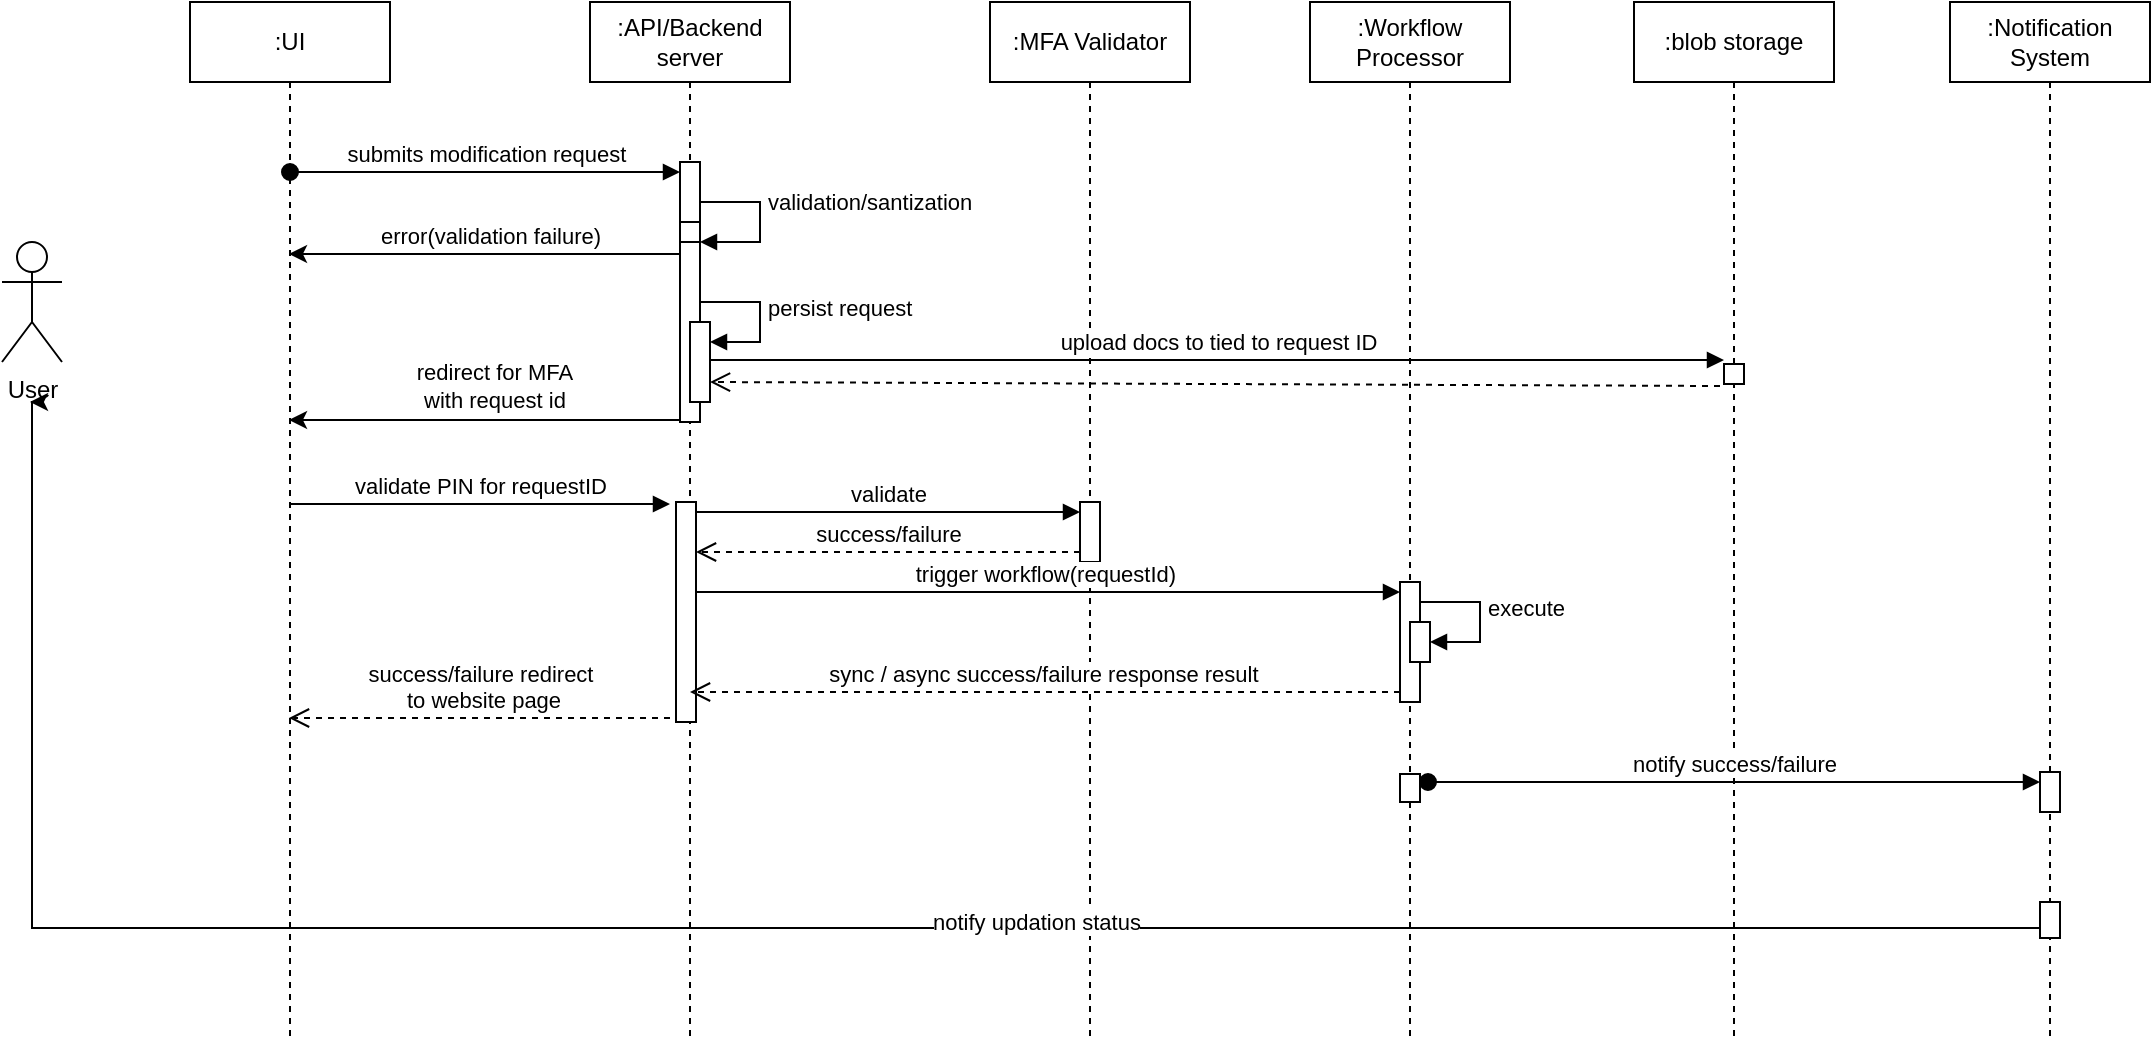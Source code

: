 <?xml version="1.0" encoding="UTF-8"?>
<mxfile version="24.7.14">
  <diagram name="Page-1" id="kVolZarTPUpEbiLgXkwt">
    <mxGraphModel dx="1482" dy="785" grid="1" gridSize="10" guides="1" tooltips="1" connect="1" arrows="1" fold="1" page="1" pageScale="1" pageWidth="850" pageHeight="1100" math="0" shadow="0">
      <root>
        <mxCell id="0" />
        <mxCell id="1" parent="0" />
        <mxCell id="yuIH91TVLukH0DlKHoF1-1" value="User" style="shape=umlActor;verticalLabelPosition=bottom;verticalAlign=top;html=1;outlineConnect=0;" vertex="1" parent="1">
          <mxGeometry x="26" y="200" width="30" height="60" as="geometry" />
        </mxCell>
        <mxCell id="yuIH91TVLukH0DlKHoF1-2" value=":UI" style="shape=umlLifeline;perimeter=lifelinePerimeter;whiteSpace=wrap;html=1;container=1;dropTarget=0;collapsible=0;recursiveResize=0;outlineConnect=0;portConstraint=eastwest;newEdgeStyle={&quot;curved&quot;:0,&quot;rounded&quot;:0};" vertex="1" parent="1">
          <mxGeometry x="120" y="80" width="100" height="520" as="geometry" />
        </mxCell>
        <mxCell id="yuIH91TVLukH0DlKHoF1-5" value=":API/Backend server" style="shape=umlLifeline;perimeter=lifelinePerimeter;whiteSpace=wrap;html=1;container=1;dropTarget=0;collapsible=0;recursiveResize=0;outlineConnect=0;portConstraint=eastwest;newEdgeStyle={&quot;curved&quot;:0,&quot;rounded&quot;:0};" vertex="1" parent="1">
          <mxGeometry x="320" y="80" width="100" height="520" as="geometry" />
        </mxCell>
        <mxCell id="yuIH91TVLukH0DlKHoF1-6" value="" style="html=1;points=[[0,0,0,0,5],[0,1,0,0,-5],[1,0,0,0,5],[1,1,0,0,-5]];perimeter=orthogonalPerimeter;outlineConnect=0;targetShapes=umlLifeline;portConstraint=eastwest;newEdgeStyle={&quot;curved&quot;:0,&quot;rounded&quot;:0};" vertex="1" parent="yuIH91TVLukH0DlKHoF1-5">
          <mxGeometry x="45" y="80" width="10" height="130" as="geometry" />
        </mxCell>
        <mxCell id="yuIH91TVLukH0DlKHoF1-10" value="" style="html=1;points=[[0,0,0,0,5],[0,1,0,0,-5],[1,0,0,0,5],[1,1,0,0,-5]];perimeter=orthogonalPerimeter;outlineConnect=0;targetShapes=umlLifeline;portConstraint=eastwest;newEdgeStyle={&quot;curved&quot;:0,&quot;rounded&quot;:0};" vertex="1" parent="yuIH91TVLukH0DlKHoF1-5">
          <mxGeometry x="45" y="110" width="10" height="10" as="geometry" />
        </mxCell>
        <mxCell id="yuIH91TVLukH0DlKHoF1-11" value="validation/santization" style="html=1;align=left;spacingLeft=2;endArrow=block;rounded=0;edgeStyle=orthogonalEdgeStyle;curved=0;rounded=0;" edge="1" target="yuIH91TVLukH0DlKHoF1-10" parent="yuIH91TVLukH0DlKHoF1-5">
          <mxGeometry relative="1" as="geometry">
            <mxPoint x="55" y="80" as="sourcePoint" />
            <Array as="points">
              <mxPoint x="55" y="100" />
              <mxPoint x="85" y="100" />
              <mxPoint x="85" y="120" />
            </Array>
          </mxGeometry>
        </mxCell>
        <mxCell id="yuIH91TVLukH0DlKHoF1-18" value="" style="html=1;points=[[0,0,0,0,5],[0,1,0,0,-5],[1,0,0,0,5],[1,1,0,0,-5]];perimeter=orthogonalPerimeter;outlineConnect=0;targetShapes=umlLifeline;portConstraint=eastwest;newEdgeStyle={&quot;curved&quot;:0,&quot;rounded&quot;:0};" vertex="1" parent="yuIH91TVLukH0DlKHoF1-5">
          <mxGeometry x="50" y="160" width="10" height="40" as="geometry" />
        </mxCell>
        <mxCell id="yuIH91TVLukH0DlKHoF1-19" value="persist request" style="html=1;align=left;spacingLeft=2;endArrow=block;rounded=0;edgeStyle=orthogonalEdgeStyle;curved=0;rounded=0;" edge="1" target="yuIH91TVLukH0DlKHoF1-18" parent="yuIH91TVLukH0DlKHoF1-5">
          <mxGeometry relative="1" as="geometry">
            <mxPoint x="55" y="140" as="sourcePoint" />
            <Array as="points">
              <mxPoint x="55" y="150" />
              <mxPoint x="85" y="150" />
              <mxPoint x="85" y="170" />
            </Array>
          </mxGeometry>
        </mxCell>
        <mxCell id="yuIH91TVLukH0DlKHoF1-23" value="" style="html=1;points=[[0,0,0,0,5],[0,1,0,0,-5],[1,0,0,0,5],[1,1,0,0,-5]];perimeter=orthogonalPerimeter;outlineConnect=0;targetShapes=umlLifeline;portConstraint=eastwest;newEdgeStyle={&quot;curved&quot;:0,&quot;rounded&quot;:0};" vertex="1" parent="yuIH91TVLukH0DlKHoF1-5">
          <mxGeometry x="43" y="250" width="10" height="110" as="geometry" />
        </mxCell>
        <mxCell id="yuIH91TVLukH0DlKHoF1-7" value="submits modification request" style="html=1;verticalAlign=bottom;startArrow=oval;endArrow=block;startSize=8;curved=0;rounded=0;entryX=0;entryY=0;entryDx=0;entryDy=5;" edge="1" target="yuIH91TVLukH0DlKHoF1-6" parent="1" source="yuIH91TVLukH0DlKHoF1-2">
          <mxGeometry relative="1" as="geometry">
            <mxPoint x="300" y="165" as="sourcePoint" />
          </mxGeometry>
        </mxCell>
        <mxCell id="yuIH91TVLukH0DlKHoF1-13" style="edgeStyle=orthogonalEdgeStyle;rounded=0;orthogonalLoop=1;jettySize=auto;html=1;curved=0;" edge="1" parent="1">
          <mxGeometry relative="1" as="geometry">
            <mxPoint x="365" y="284" as="sourcePoint" />
            <mxPoint x="169.5" y="289" as="targetPoint" />
            <Array as="points">
              <mxPoint x="365" y="289" />
            </Array>
          </mxGeometry>
        </mxCell>
        <mxCell id="yuIH91TVLukH0DlKHoF1-14" value="redirect for MFA&lt;br&gt;with request id" style="edgeLabel;html=1;align=center;verticalAlign=middle;resizable=0;points=[];" vertex="1" connectable="0" parent="yuIH91TVLukH0DlKHoF1-13">
          <mxGeometry x="-0.022" relative="1" as="geometry">
            <mxPoint y="-17" as="offset" />
          </mxGeometry>
        </mxCell>
        <mxCell id="yuIH91TVLukH0DlKHoF1-16" style="edgeStyle=orthogonalEdgeStyle;rounded=0;orthogonalLoop=1;jettySize=auto;html=1;curved=0;" edge="1" parent="1">
          <mxGeometry relative="1" as="geometry">
            <mxPoint x="365" y="206" as="sourcePoint" />
            <mxPoint x="169.5" y="206" as="targetPoint" />
            <Array as="points">
              <mxPoint x="230" y="206" />
              <mxPoint x="230" y="206" />
            </Array>
          </mxGeometry>
        </mxCell>
        <mxCell id="yuIH91TVLukH0DlKHoF1-17" value="error(validation failure)" style="edgeLabel;html=1;align=center;verticalAlign=middle;resizable=0;points=[];" vertex="1" connectable="0" parent="yuIH91TVLukH0DlKHoF1-16">
          <mxGeometry x="0.054" y="-1" relative="1" as="geometry">
            <mxPoint x="8" y="-8" as="offset" />
          </mxGeometry>
        </mxCell>
        <mxCell id="yuIH91TVLukH0DlKHoF1-24" value="validate PIN for requestID" style="html=1;verticalAlign=bottom;endArrow=block;curved=0;rounded=0;entryX=0;entryY=0;entryDx=0;entryDy=5;" edge="1" parent="1">
          <mxGeometry relative="1" as="geometry">
            <mxPoint x="169.5" y="331" as="sourcePoint" />
            <mxPoint x="360" y="331" as="targetPoint" />
          </mxGeometry>
        </mxCell>
        <mxCell id="yuIH91TVLukH0DlKHoF1-25" value="success/failure redirect&lt;br&gt;&amp;nbsp;to website page" style="html=1;verticalAlign=bottom;endArrow=open;dashed=1;endSize=8;curved=0;rounded=0;exitX=0;exitY=1;exitDx=0;exitDy=-5;" edge="1" parent="1">
          <mxGeometry relative="1" as="geometry">
            <mxPoint x="169.5" y="438" as="targetPoint" />
            <mxPoint x="360" y="438" as="sourcePoint" />
          </mxGeometry>
        </mxCell>
        <mxCell id="yuIH91TVLukH0DlKHoF1-32" value=":MFA Validator" style="shape=umlLifeline;perimeter=lifelinePerimeter;whiteSpace=wrap;html=1;container=1;dropTarget=0;collapsible=0;recursiveResize=0;outlineConnect=0;portConstraint=eastwest;newEdgeStyle={&quot;curved&quot;:0,&quot;rounded&quot;:0};" vertex="1" parent="1">
          <mxGeometry x="520" y="80" width="100" height="520" as="geometry" />
        </mxCell>
        <mxCell id="yuIH91TVLukH0DlKHoF1-41" value="" style="html=1;points=[[0,0,0,0,5],[0,1,0,0,-5],[1,0,0,0,5],[1,1,0,0,-5]];perimeter=orthogonalPerimeter;outlineConnect=0;targetShapes=umlLifeline;portConstraint=eastwest;newEdgeStyle={&quot;curved&quot;:0,&quot;rounded&quot;:0};" vertex="1" parent="yuIH91TVLukH0DlKHoF1-32">
          <mxGeometry x="45" y="250" width="10" height="30" as="geometry" />
        </mxCell>
        <mxCell id="yuIH91TVLukH0DlKHoF1-42" value="validate" style="html=1;verticalAlign=bottom;endArrow=block;curved=0;rounded=0;entryX=0;entryY=0;entryDx=0;entryDy=5;exitX=1;exitY=0;exitDx=0;exitDy=5;exitPerimeter=0;" edge="1" target="yuIH91TVLukH0DlKHoF1-41" parent="1" source="yuIH91TVLukH0DlKHoF1-23">
          <mxGeometry relative="1" as="geometry">
            <mxPoint x="380" y="335" as="sourcePoint" />
          </mxGeometry>
        </mxCell>
        <mxCell id="yuIH91TVLukH0DlKHoF1-43" value="success/failure" style="html=1;verticalAlign=bottom;endArrow=open;dashed=1;endSize=8;curved=0;rounded=0;exitX=0;exitY=1;exitDx=0;exitDy=-5;" edge="1" source="yuIH91TVLukH0DlKHoF1-41" parent="1" target="yuIH91TVLukH0DlKHoF1-23">
          <mxGeometry relative="1" as="geometry">
            <mxPoint x="380" y="355" as="targetPoint" />
          </mxGeometry>
        </mxCell>
        <mxCell id="yuIH91TVLukH0DlKHoF1-44" value=":Workflow Processor" style="shape=umlLifeline;perimeter=lifelinePerimeter;whiteSpace=wrap;html=1;container=1;dropTarget=0;collapsible=0;recursiveResize=0;outlineConnect=0;portConstraint=eastwest;newEdgeStyle={&quot;curved&quot;:0,&quot;rounded&quot;:0};" vertex="1" parent="1">
          <mxGeometry x="680" y="80" width="100" height="520" as="geometry" />
        </mxCell>
        <mxCell id="yuIH91TVLukH0DlKHoF1-46" value="" style="html=1;points=[[0,0,0,0,5],[0,1,0,0,-5],[1,0,0,0,5],[1,1,0,0,-5]];perimeter=orthogonalPerimeter;outlineConnect=0;targetShapes=umlLifeline;portConstraint=eastwest;newEdgeStyle={&quot;curved&quot;:0,&quot;rounded&quot;:0};" vertex="1" parent="yuIH91TVLukH0DlKHoF1-44">
          <mxGeometry x="45" y="290" width="10" height="60" as="geometry" />
        </mxCell>
        <mxCell id="yuIH91TVLukH0DlKHoF1-59" value="" style="html=1;points=[[0,0,0,0,5],[0,1,0,0,-5],[1,0,0,0,5],[1,1,0,0,-5]];perimeter=orthogonalPerimeter;outlineConnect=0;targetShapes=umlLifeline;portConstraint=eastwest;newEdgeStyle={&quot;curved&quot;:0,&quot;rounded&quot;:0};" vertex="1" parent="yuIH91TVLukH0DlKHoF1-44">
          <mxGeometry x="50" y="310" width="10" height="20" as="geometry" />
        </mxCell>
        <mxCell id="yuIH91TVLukH0DlKHoF1-60" value="execute" style="html=1;align=left;spacingLeft=2;endArrow=block;rounded=0;edgeStyle=orthogonalEdgeStyle;curved=0;rounded=0;" edge="1" target="yuIH91TVLukH0DlKHoF1-59" parent="yuIH91TVLukH0DlKHoF1-44">
          <mxGeometry relative="1" as="geometry">
            <mxPoint x="55" y="290" as="sourcePoint" />
            <Array as="points">
              <mxPoint x="55" y="300" />
              <mxPoint x="85" y="300" />
              <mxPoint x="85" y="320" />
            </Array>
          </mxGeometry>
        </mxCell>
        <mxCell id="yuIH91TVLukH0DlKHoF1-72" value="" style="html=1;points=[[0,0,0,0,5],[0,1,0,0,-5],[1,0,0,0,5],[1,1,0,0,-5]];perimeter=orthogonalPerimeter;outlineConnect=0;targetShapes=umlLifeline;portConstraint=eastwest;newEdgeStyle={&quot;curved&quot;:0,&quot;rounded&quot;:0};" vertex="1" parent="yuIH91TVLukH0DlKHoF1-44">
          <mxGeometry x="45" y="386" width="10" height="14" as="geometry" />
        </mxCell>
        <mxCell id="yuIH91TVLukH0DlKHoF1-47" value="trigger workflow(requestId)&amp;nbsp;" style="html=1;verticalAlign=bottom;endArrow=block;curved=0;rounded=0;entryX=0;entryY=0;entryDx=0;entryDy=5;" edge="1" target="yuIH91TVLukH0DlKHoF1-46" parent="1" source="yuIH91TVLukH0DlKHoF1-23">
          <mxGeometry relative="1" as="geometry">
            <mxPoint x="380" y="375" as="sourcePoint" />
          </mxGeometry>
        </mxCell>
        <mxCell id="yuIH91TVLukH0DlKHoF1-48" value="sync / async success/failure response result&amp;nbsp;" style="html=1;verticalAlign=bottom;endArrow=open;dashed=1;endSize=8;curved=0;rounded=0;exitX=0;exitY=1;exitDx=0;exitDy=-5;" edge="1" source="yuIH91TVLukH0DlKHoF1-46" parent="1" target="yuIH91TVLukH0DlKHoF1-5">
          <mxGeometry relative="1" as="geometry">
            <mxPoint x="370" y="405" as="targetPoint" />
          </mxGeometry>
        </mxCell>
        <mxCell id="yuIH91TVLukH0DlKHoF1-61" value=":blob storage" style="shape=umlLifeline;perimeter=lifelinePerimeter;whiteSpace=wrap;html=1;container=1;dropTarget=0;collapsible=0;recursiveResize=0;outlineConnect=0;portConstraint=eastwest;newEdgeStyle={&quot;curved&quot;:0,&quot;rounded&quot;:0};" vertex="1" parent="1">
          <mxGeometry x="842" y="80" width="100" height="520" as="geometry" />
        </mxCell>
        <mxCell id="yuIH91TVLukH0DlKHoF1-62" value="" style="html=1;points=[[0,0,0,0,5],[0,1,0,0,-5],[1,0,0,0,5],[1,1,0,0,-5]];perimeter=orthogonalPerimeter;outlineConnect=0;targetShapes=umlLifeline;portConstraint=eastwest;newEdgeStyle={&quot;curved&quot;:0,&quot;rounded&quot;:0};" vertex="1" parent="yuIH91TVLukH0DlKHoF1-61">
          <mxGeometry x="45" y="181" width="10" height="10" as="geometry" />
        </mxCell>
        <mxCell id="yuIH91TVLukH0DlKHoF1-64" value="" style="html=1;verticalAlign=bottom;endArrow=open;dashed=1;endSize=8;curved=0;rounded=0;" edge="1" parent="1">
          <mxGeometry relative="1" as="geometry">
            <mxPoint x="380" y="270" as="targetPoint" />
            <Array as="points" />
            <mxPoint x="885" y="272" as="sourcePoint" />
          </mxGeometry>
        </mxCell>
        <mxCell id="yuIH91TVLukH0DlKHoF1-63" value="upload docs to tied to request ID" style="html=1;verticalAlign=bottom;endArrow=block;curved=0;rounded=0;entryX=0;entryY=0;entryDx=0;entryDy=5;entryPerimeter=0;" edge="1" parent="1" source="yuIH91TVLukH0DlKHoF1-18">
          <mxGeometry relative="1" as="geometry">
            <mxPoint x="412" y="259" as="sourcePoint" />
            <mxPoint x="887" y="259" as="targetPoint" />
          </mxGeometry>
        </mxCell>
        <mxCell id="yuIH91TVLukH0DlKHoF1-66" value=":Notification System" style="shape=umlLifeline;perimeter=lifelinePerimeter;whiteSpace=wrap;html=1;container=1;dropTarget=0;collapsible=0;recursiveResize=0;outlineConnect=0;portConstraint=eastwest;newEdgeStyle={&quot;curved&quot;:0,&quot;rounded&quot;:0};" vertex="1" parent="1">
          <mxGeometry x="1000" y="80" width="100" height="520" as="geometry" />
        </mxCell>
        <mxCell id="yuIH91TVLukH0DlKHoF1-68" value="" style="html=1;points=[[0,0,0,0,5],[0,1,0,0,-5],[1,0,0,0,5],[1,1,0,0,-5]];perimeter=orthogonalPerimeter;outlineConnect=0;targetShapes=umlLifeline;portConstraint=eastwest;newEdgeStyle={&quot;curved&quot;:0,&quot;rounded&quot;:0};" vertex="1" parent="yuIH91TVLukH0DlKHoF1-66">
          <mxGeometry x="45" y="385" width="10" height="20" as="geometry" />
        </mxCell>
        <mxCell id="yuIH91TVLukH0DlKHoF1-79" style="edgeStyle=orthogonalEdgeStyle;rounded=0;orthogonalLoop=1;jettySize=auto;html=1;curved=0;exitX=0;exitY=1;exitDx=0;exitDy=-5;exitPerimeter=0;" edge="1" parent="yuIH91TVLukH0DlKHoF1-66" source="yuIH91TVLukH0DlKHoF1-76">
          <mxGeometry relative="1" as="geometry">
            <mxPoint x="-960" y="200" as="targetPoint" />
            <Array as="points">
              <mxPoint x="-959" y="463" />
            </Array>
          </mxGeometry>
        </mxCell>
        <mxCell id="yuIH91TVLukH0DlKHoF1-80" value="notify updation status" style="edgeLabel;html=1;align=center;verticalAlign=middle;resizable=0;points=[];" vertex="1" connectable="0" parent="yuIH91TVLukH0DlKHoF1-79">
          <mxGeometry x="-0.208" y="-3" relative="1" as="geometry">
            <mxPoint as="offset" />
          </mxGeometry>
        </mxCell>
        <mxCell id="yuIH91TVLukH0DlKHoF1-76" value="" style="html=1;points=[[0,0,0,0,5],[0,1,0,0,-5],[1,0,0,0,5],[1,1,0,0,-5]];perimeter=orthogonalPerimeter;outlineConnect=0;targetShapes=umlLifeline;portConstraint=eastwest;newEdgeStyle={&quot;curved&quot;:0,&quot;rounded&quot;:0};" vertex="1" parent="yuIH91TVLukH0DlKHoF1-66">
          <mxGeometry x="45" y="450" width="10" height="18" as="geometry" />
        </mxCell>
        <mxCell id="yuIH91TVLukH0DlKHoF1-74" value="notify success/failure" style="html=1;verticalAlign=bottom;startArrow=oval;startFill=1;endArrow=block;startSize=8;curved=0;rounded=0;entryX=0;entryY=0;entryDx=0;entryDy=5;entryPerimeter=0;" edge="1" parent="1" target="yuIH91TVLukH0DlKHoF1-68">
          <mxGeometry width="60" relative="1" as="geometry">
            <mxPoint x="739" y="470" as="sourcePoint" />
            <mxPoint x="1039" y="470" as="targetPoint" />
          </mxGeometry>
        </mxCell>
      </root>
    </mxGraphModel>
  </diagram>
</mxfile>
